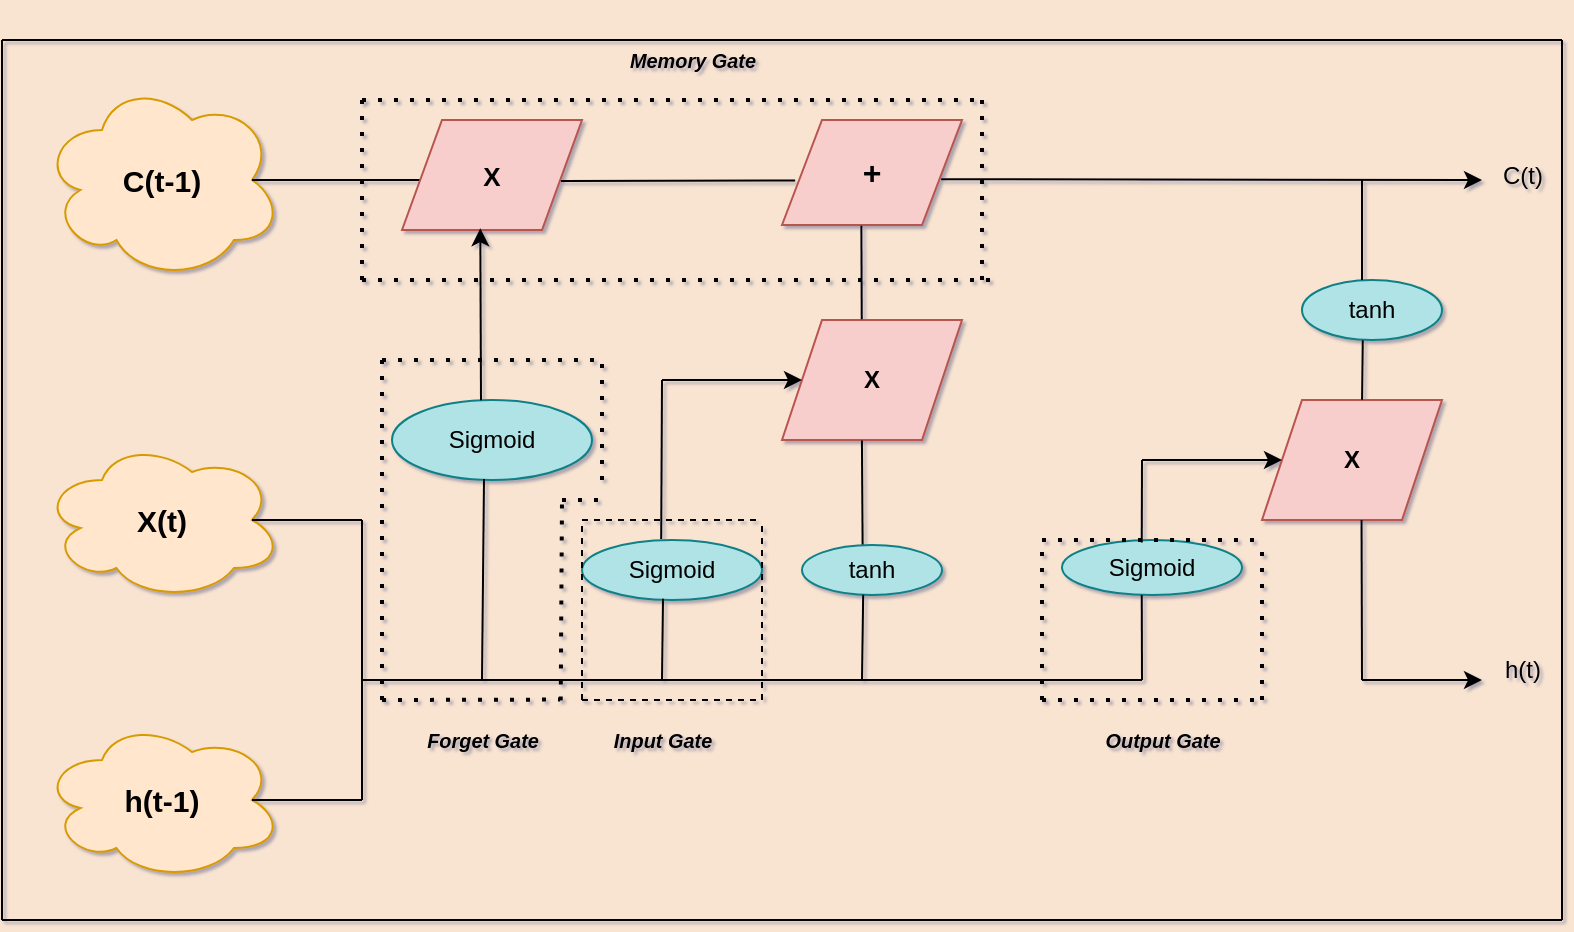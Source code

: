<mxfile version="24.0.7" type="device">
  <diagram name="Page-1" id="GrG2WJGlX1CBHEYzQIkW">
    <mxGraphModel dx="1167" dy="580" grid="0" gridSize="8" guides="1" tooltips="1" connect="1" arrows="1" fold="1" page="1" pageScale="1" pageWidth="850" pageHeight="1100" background="#f9e4d2" math="0" shadow="1">
      <root>
        <mxCell id="0" />
        <mxCell id="1" parent="0" />
        <mxCell id="rF2TNDhUBK_6BHk54DkQ-1" value="&lt;font style=&quot;font-size: 15px;&quot;&gt;&lt;b&gt;C(t-1)&lt;/b&gt;&lt;/font&gt;" style="ellipse;shape=cloud;whiteSpace=wrap;html=1;fillColor=#ffe6cc;strokeColor=#d79b00;" vertex="1" parent="1">
          <mxGeometry x="40" y="100" width="120" height="100" as="geometry" />
        </mxCell>
        <mxCell id="rF2TNDhUBK_6BHk54DkQ-2" value="" style="endArrow=none;html=1;rounded=0;exitX=0.875;exitY=0.5;exitDx=0;exitDy=0;exitPerimeter=0;" edge="1" parent="1" source="rF2TNDhUBK_6BHk54DkQ-1">
          <mxGeometry width="50" height="50" relative="1" as="geometry">
            <mxPoint x="400" y="300" as="sourcePoint" />
            <mxPoint x="230" y="150" as="targetPoint" />
          </mxGeometry>
        </mxCell>
        <mxCell id="rF2TNDhUBK_6BHk54DkQ-3" value="&lt;font style=&quot;font-size: 13px;&quot;&gt;&lt;b&gt;X&lt;/b&gt;&lt;/font&gt;" style="shape=parallelogram;perimeter=parallelogramPerimeter;whiteSpace=wrap;html=1;fixedSize=1;fillColor=#f8cecc;strokeColor=#b85450;" vertex="1" parent="1">
          <mxGeometry x="220" y="120" width="90" height="55" as="geometry" />
        </mxCell>
        <mxCell id="rF2TNDhUBK_6BHk54DkQ-5" value="&lt;font size=&quot;1&quot; style=&quot;&quot;&gt;&lt;b style=&quot;font-size: 16px;&quot;&gt;+&lt;/b&gt;&lt;/font&gt;" style="shape=parallelogram;perimeter=parallelogramPerimeter;whiteSpace=wrap;html=1;fixedSize=1;fillColor=#f8cecc;strokeColor=#b85450;" vertex="1" parent="1">
          <mxGeometry x="410" y="120" width="90" height="52.5" as="geometry" />
        </mxCell>
        <mxCell id="rF2TNDhUBK_6BHk54DkQ-6" value="" style="endArrow=classic;html=1;rounded=0;exitX=0.884;exitY=0.564;exitDx=0;exitDy=0;exitPerimeter=0;" edge="1" parent="1" source="rF2TNDhUBK_6BHk54DkQ-5">
          <mxGeometry width="50" height="50" relative="1" as="geometry">
            <mxPoint x="310" y="290" as="sourcePoint" />
            <mxPoint x="760" y="150" as="targetPoint" />
          </mxGeometry>
        </mxCell>
        <mxCell id="rF2TNDhUBK_6BHk54DkQ-8" value="" style="endArrow=none;html=1;rounded=0;exitX=0.883;exitY=0.554;exitDx=0;exitDy=0;entryX=0.073;entryY=0.575;entryDx=0;entryDy=0;entryPerimeter=0;exitPerimeter=0;" edge="1" parent="1" source="rF2TNDhUBK_6BHk54DkQ-3" target="rF2TNDhUBK_6BHk54DkQ-5">
          <mxGeometry width="50" height="50" relative="1" as="geometry">
            <mxPoint x="310" y="290" as="sourcePoint" />
            <mxPoint x="360" y="240" as="targetPoint" />
          </mxGeometry>
        </mxCell>
        <mxCell id="rF2TNDhUBK_6BHk54DkQ-10" value="&lt;font style=&quot;font-size: 15px;&quot;&gt;&lt;b&gt;X(t)&lt;/b&gt;&lt;/font&gt;" style="ellipse;shape=cloud;whiteSpace=wrap;html=1;fillColor=#ffe6cc;strokeColor=#d79b00;" vertex="1" parent="1">
          <mxGeometry x="40" y="280" width="120" height="80" as="geometry" />
        </mxCell>
        <mxCell id="rF2TNDhUBK_6BHk54DkQ-11" value="&lt;font style=&quot;font-size: 15px;&quot;&gt;&lt;b&gt;h(t-1)&lt;/b&gt;&lt;/font&gt;" style="ellipse;shape=cloud;whiteSpace=wrap;html=1;fillColor=#ffe6cc;strokeColor=#d79b00;" vertex="1" parent="1">
          <mxGeometry x="40" y="420" width="120" height="80" as="geometry" />
        </mxCell>
        <mxCell id="rF2TNDhUBK_6BHk54DkQ-12" value="" style="endArrow=none;html=1;rounded=0;exitX=0.875;exitY=0.5;exitDx=0;exitDy=0;exitPerimeter=0;" edge="1" parent="1" source="rF2TNDhUBK_6BHk54DkQ-10">
          <mxGeometry width="50" height="50" relative="1" as="geometry">
            <mxPoint x="330" y="320" as="sourcePoint" />
            <mxPoint x="200" y="320" as="targetPoint" />
          </mxGeometry>
        </mxCell>
        <mxCell id="rF2TNDhUBK_6BHk54DkQ-13" value="" style="endArrow=none;html=1;rounded=0;exitX=0.875;exitY=0.5;exitDx=0;exitDy=0;exitPerimeter=0;" edge="1" parent="1" source="rF2TNDhUBK_6BHk54DkQ-11">
          <mxGeometry width="50" height="50" relative="1" as="geometry">
            <mxPoint x="330" y="320" as="sourcePoint" />
            <mxPoint x="200" y="460" as="targetPoint" />
          </mxGeometry>
        </mxCell>
        <mxCell id="rF2TNDhUBK_6BHk54DkQ-14" value="" style="endArrow=none;html=1;rounded=0;" edge="1" parent="1">
          <mxGeometry width="50" height="50" relative="1" as="geometry">
            <mxPoint x="200" y="320" as="sourcePoint" />
            <mxPoint x="200" y="460" as="targetPoint" />
          </mxGeometry>
        </mxCell>
        <mxCell id="rF2TNDhUBK_6BHk54DkQ-15" value="" style="endArrow=none;html=1;rounded=0;" edge="1" parent="1">
          <mxGeometry width="50" height="50" relative="1" as="geometry">
            <mxPoint x="200" y="400" as="sourcePoint" />
            <mxPoint x="590" y="400" as="targetPoint" />
          </mxGeometry>
        </mxCell>
        <mxCell id="rF2TNDhUBK_6BHk54DkQ-17" value="Sigmoid" style="ellipse;whiteSpace=wrap;html=1;align=center;newEdgeStyle={&quot;edgeStyle&quot;:&quot;entityRelationEdgeStyle&quot;,&quot;startArrow&quot;:&quot;none&quot;,&quot;endArrow&quot;:&quot;none&quot;,&quot;segment&quot;:10,&quot;curved&quot;:1,&quot;sourcePerimeterSpacing&quot;:0,&quot;targetPerimeterSpacing&quot;:0};treeFolding=1;treeMoving=1;fillColor=#b0e3e6;strokeColor=#0e8088;" vertex="1" parent="1">
          <mxGeometry x="215" y="260" width="100" height="40" as="geometry" />
        </mxCell>
        <mxCell id="rF2TNDhUBK_6BHk54DkQ-18" value="" style="endArrow=none;html=1;rounded=0;entryX=0.46;entryY=0.988;entryDx=0;entryDy=0;entryPerimeter=0;" edge="1" parent="1" target="rF2TNDhUBK_6BHk54DkQ-17">
          <mxGeometry width="50" height="50" relative="1" as="geometry">
            <mxPoint x="260" y="400" as="sourcePoint" />
            <mxPoint x="310" y="280" as="targetPoint" />
          </mxGeometry>
        </mxCell>
        <mxCell id="rF2TNDhUBK_6BHk54DkQ-19" value="" style="endArrow=classic;html=1;rounded=0;exitX=0.445;exitY=0.002;exitDx=0;exitDy=0;exitPerimeter=0;entryX=0.435;entryY=0.984;entryDx=0;entryDy=0;entryPerimeter=0;" edge="1" parent="1" source="rF2TNDhUBK_6BHk54DkQ-17" target="rF2TNDhUBK_6BHk54DkQ-3">
          <mxGeometry width="50" height="50" relative="1" as="geometry">
            <mxPoint x="250" y="190" as="sourcePoint" />
            <mxPoint x="300" y="140" as="targetPoint" />
          </mxGeometry>
        </mxCell>
        <mxCell id="rF2TNDhUBK_6BHk54DkQ-20" value="&lt;b&gt;X&lt;/b&gt;" style="shape=parallelogram;perimeter=parallelogramPerimeter;whiteSpace=wrap;html=1;fixedSize=1;fillColor=#f8cecc;strokeColor=#b85450;" vertex="1" parent="1">
          <mxGeometry x="410" y="220" width="90" height="60" as="geometry" />
        </mxCell>
        <mxCell id="rF2TNDhUBK_6BHk54DkQ-21" value="Sigmoid" style="ellipse;whiteSpace=wrap;html=1;align=center;newEdgeStyle={&quot;edgeStyle&quot;:&quot;entityRelationEdgeStyle&quot;,&quot;startArrow&quot;:&quot;none&quot;,&quot;endArrow&quot;:&quot;none&quot;,&quot;segment&quot;:10,&quot;curved&quot;:1,&quot;sourcePerimeterSpacing&quot;:0,&quot;targetPerimeterSpacing&quot;:0};treeFolding=1;treeMoving=1;fillColor=#b0e3e6;strokeColor=#0e8088;" vertex="1" parent="1">
          <mxGeometry x="310" y="330" width="90" height="30" as="geometry" />
        </mxCell>
        <mxCell id="rF2TNDhUBK_6BHk54DkQ-22" value="tanh" style="ellipse;whiteSpace=wrap;html=1;align=center;newEdgeStyle={&quot;edgeStyle&quot;:&quot;entityRelationEdgeStyle&quot;,&quot;startArrow&quot;:&quot;none&quot;,&quot;endArrow&quot;:&quot;none&quot;,&quot;segment&quot;:10,&quot;curved&quot;:1,&quot;sourcePerimeterSpacing&quot;:0,&quot;targetPerimeterSpacing&quot;:0};treeFolding=1;treeMoving=1;fillColor=#b0e3e6;strokeColor=#0e8088;" vertex="1" parent="1">
          <mxGeometry x="420" y="332.5" width="70" height="25" as="geometry" />
        </mxCell>
        <mxCell id="rF2TNDhUBK_6BHk54DkQ-23" value="" style="endArrow=none;html=1;rounded=0;entryX=0.45;entryY=0.98;entryDx=0;entryDy=0;entryPerimeter=0;" edge="1" parent="1" target="rF2TNDhUBK_6BHk54DkQ-21">
          <mxGeometry width="50" height="50" relative="1" as="geometry">
            <mxPoint x="350" y="400" as="sourcePoint" />
            <mxPoint x="470" y="250" as="targetPoint" />
          </mxGeometry>
        </mxCell>
        <mxCell id="rF2TNDhUBK_6BHk54DkQ-24" value="" style="endArrow=none;html=1;rounded=0;exitX=0.44;exitY=-0.016;exitDx=0;exitDy=0;exitPerimeter=0;" edge="1" parent="1" source="rF2TNDhUBK_6BHk54DkQ-21">
          <mxGeometry width="50" height="50" relative="1" as="geometry">
            <mxPoint x="390" y="350" as="sourcePoint" />
            <mxPoint x="350" y="250" as="targetPoint" />
          </mxGeometry>
        </mxCell>
        <mxCell id="rF2TNDhUBK_6BHk54DkQ-25" value="" style="endArrow=classic;html=1;rounded=0;entryX=0;entryY=0.5;entryDx=0;entryDy=0;" edge="1" parent="1" target="rF2TNDhUBK_6BHk54DkQ-20">
          <mxGeometry width="50" height="50" relative="1" as="geometry">
            <mxPoint x="350" y="250" as="sourcePoint" />
            <mxPoint x="440" y="260" as="targetPoint" />
          </mxGeometry>
        </mxCell>
        <mxCell id="rF2TNDhUBK_6BHk54DkQ-26" value="" style="endArrow=none;html=1;rounded=0;entryX=0.437;entryY=0.996;entryDx=0;entryDy=0;entryPerimeter=0;" edge="1" parent="1" target="rF2TNDhUBK_6BHk54DkQ-22">
          <mxGeometry width="50" height="50" relative="1" as="geometry">
            <mxPoint x="450" y="400" as="sourcePoint" />
            <mxPoint x="450" y="360" as="targetPoint" />
          </mxGeometry>
        </mxCell>
        <mxCell id="rF2TNDhUBK_6BHk54DkQ-27" value="" style="endArrow=none;html=1;rounded=0;entryX=0.444;entryY=1.004;entryDx=0;entryDy=0;entryPerimeter=0;exitX=0.433;exitY=-0.012;exitDx=0;exitDy=0;exitPerimeter=0;" edge="1" parent="1" source="rF2TNDhUBK_6BHk54DkQ-22" target="rF2TNDhUBK_6BHk54DkQ-20">
          <mxGeometry width="50" height="50" relative="1" as="geometry">
            <mxPoint x="430" y="340" as="sourcePoint" />
            <mxPoint x="480" y="290" as="targetPoint" />
          </mxGeometry>
        </mxCell>
        <mxCell id="rF2TNDhUBK_6BHk54DkQ-28" value="" style="endArrow=none;html=1;rounded=0;exitX=0.443;exitY=-0.007;exitDx=0;exitDy=0;exitPerimeter=0;entryX=0.441;entryY=1.006;entryDx=0;entryDy=0;entryPerimeter=0;" edge="1" parent="1" source="rF2TNDhUBK_6BHk54DkQ-20" target="rF2TNDhUBK_6BHk54DkQ-5">
          <mxGeometry width="50" height="50" relative="1" as="geometry">
            <mxPoint x="430" y="230" as="sourcePoint" />
            <mxPoint x="480" y="180" as="targetPoint" />
          </mxGeometry>
        </mxCell>
        <mxCell id="rF2TNDhUBK_6BHk54DkQ-29" value="Sigmoid" style="ellipse;whiteSpace=wrap;html=1;align=center;newEdgeStyle={&quot;edgeStyle&quot;:&quot;entityRelationEdgeStyle&quot;,&quot;startArrow&quot;:&quot;none&quot;,&quot;endArrow&quot;:&quot;none&quot;,&quot;segment&quot;:10,&quot;curved&quot;:1,&quot;sourcePerimeterSpacing&quot;:0,&quot;targetPerimeterSpacing&quot;:0};treeFolding=1;treeMoving=1;fillColor=#b0e3e6;strokeColor=#0e8088;" vertex="1" parent="1">
          <mxGeometry x="550" y="330" width="90" height="27.5" as="geometry" />
        </mxCell>
        <mxCell id="rF2TNDhUBK_6BHk54DkQ-30" value="" style="endArrow=none;html=1;rounded=0;entryX=0.443;entryY=0.998;entryDx=0;entryDy=0;entryPerimeter=0;" edge="1" parent="1" target="rF2TNDhUBK_6BHk54DkQ-29">
          <mxGeometry width="50" height="50" relative="1" as="geometry">
            <mxPoint x="590" y="400" as="sourcePoint" />
            <mxPoint x="480" y="320" as="targetPoint" />
          </mxGeometry>
        </mxCell>
        <mxCell id="rF2TNDhUBK_6BHk54DkQ-31" value="&lt;b&gt;X&lt;/b&gt;" style="shape=parallelogram;perimeter=parallelogramPerimeter;whiteSpace=wrap;html=1;fixedSize=1;fillColor=#f8cecc;strokeColor=#b85450;" vertex="1" parent="1">
          <mxGeometry x="650" y="260" width="90" height="60" as="geometry" />
        </mxCell>
        <mxCell id="rF2TNDhUBK_6BHk54DkQ-32" value="" style="endArrow=none;html=1;rounded=0;exitX=0.443;exitY=0.044;exitDx=0;exitDy=0;exitPerimeter=0;" edge="1" parent="1" source="rF2TNDhUBK_6BHk54DkQ-29">
          <mxGeometry width="50" height="50" relative="1" as="geometry">
            <mxPoint x="340" y="360" as="sourcePoint" />
            <mxPoint x="590" y="290" as="targetPoint" />
          </mxGeometry>
        </mxCell>
        <mxCell id="rF2TNDhUBK_6BHk54DkQ-33" value="" style="endArrow=classic;html=1;rounded=0;entryX=0;entryY=0.5;entryDx=0;entryDy=0;" edge="1" parent="1" target="rF2TNDhUBK_6BHk54DkQ-31">
          <mxGeometry width="50" height="50" relative="1" as="geometry">
            <mxPoint x="590" y="290" as="sourcePoint" />
            <mxPoint x="550" y="260" as="targetPoint" />
          </mxGeometry>
        </mxCell>
        <mxCell id="rF2TNDhUBK_6BHk54DkQ-34" value="tanh" style="ellipse;whiteSpace=wrap;html=1;align=center;newEdgeStyle={&quot;edgeStyle&quot;:&quot;entityRelationEdgeStyle&quot;,&quot;startArrow&quot;:&quot;none&quot;,&quot;endArrow&quot;:&quot;none&quot;,&quot;segment&quot;:10,&quot;curved&quot;:1,&quot;sourcePerimeterSpacing&quot;:0,&quot;targetPerimeterSpacing&quot;:0};treeFolding=1;treeMoving=1;fillColor=#b0e3e6;strokeColor=#0e8088;" vertex="1" parent="1">
          <mxGeometry x="670" y="200" width="70" height="30" as="geometry" />
        </mxCell>
        <mxCell id="rF2TNDhUBK_6BHk54DkQ-35" value="" style="endArrow=none;html=1;rounded=0;" edge="1" parent="1">
          <mxGeometry width="50" height="50" relative="1" as="geometry">
            <mxPoint x="700" y="200" as="sourcePoint" />
            <mxPoint x="700" y="150" as="targetPoint" />
          </mxGeometry>
        </mxCell>
        <mxCell id="rF2TNDhUBK_6BHk54DkQ-36" value="" style="endArrow=none;html=1;rounded=0;entryX=0.434;entryY=1.004;entryDx=0;entryDy=0;entryPerimeter=0;exitX=0.556;exitY=-0.002;exitDx=0;exitDy=0;exitPerimeter=0;" edge="1" parent="1" source="rF2TNDhUBK_6BHk54DkQ-31" target="rF2TNDhUBK_6BHk54DkQ-34">
          <mxGeometry width="50" height="50" relative="1" as="geometry">
            <mxPoint x="650" y="270" as="sourcePoint" />
            <mxPoint x="700" y="220" as="targetPoint" />
          </mxGeometry>
        </mxCell>
        <mxCell id="rF2TNDhUBK_6BHk54DkQ-37" value="" style="endArrow=none;html=1;rounded=0;entryX=0.553;entryY=1;entryDx=0;entryDy=0;entryPerimeter=0;" edge="1" parent="1" target="rF2TNDhUBK_6BHk54DkQ-31">
          <mxGeometry width="50" height="50" relative="1" as="geometry">
            <mxPoint x="700" y="400" as="sourcePoint" />
            <mxPoint x="660" y="270" as="targetPoint" />
          </mxGeometry>
        </mxCell>
        <mxCell id="rF2TNDhUBK_6BHk54DkQ-38" value="" style="endArrow=classic;html=1;rounded=0;" edge="1" parent="1">
          <mxGeometry width="50" height="50" relative="1" as="geometry">
            <mxPoint x="700" y="400" as="sourcePoint" />
            <mxPoint x="760" y="400" as="targetPoint" />
          </mxGeometry>
        </mxCell>
        <mxCell id="rF2TNDhUBK_6BHk54DkQ-39" value="C(t)" style="text;html=1;align=center;verticalAlign=middle;resizable=0;points=[];autosize=1;strokeColor=none;fillColor=none;" vertex="1" parent="1">
          <mxGeometry x="760" y="132.5" width="40" height="30" as="geometry" />
        </mxCell>
        <mxCell id="rF2TNDhUBK_6BHk54DkQ-40" value="h(t)" style="text;html=1;align=center;verticalAlign=middle;resizable=0;points=[];autosize=1;strokeColor=none;fillColor=none;" vertex="1" parent="1">
          <mxGeometry x="760" y="380" width="40" height="30" as="geometry" />
        </mxCell>
        <mxCell id="rF2TNDhUBK_6BHk54DkQ-42" value="" style="endArrow=none;dashed=1;html=1;dashPattern=1 3;strokeWidth=2;rounded=0;" edge="1" parent="1">
          <mxGeometry width="50" height="50" relative="1" as="geometry">
            <mxPoint x="210" y="410" as="sourcePoint" />
            <mxPoint x="210" y="240" as="targetPoint" />
          </mxGeometry>
        </mxCell>
        <mxCell id="rF2TNDhUBK_6BHk54DkQ-43" value="" style="endArrow=none;dashed=1;html=1;dashPattern=1 3;strokeWidth=2;rounded=0;" edge="1" parent="1">
          <mxGeometry width="50" height="50" relative="1" as="geometry">
            <mxPoint x="210" y="240" as="sourcePoint" />
            <mxPoint x="320" y="240" as="targetPoint" />
          </mxGeometry>
        </mxCell>
        <mxCell id="rF2TNDhUBK_6BHk54DkQ-44" value="" style="endArrow=none;dashed=1;html=1;dashPattern=1 3;strokeWidth=2;rounded=0;entryX=0.988;entryY=0.163;entryDx=0;entryDy=0;entryPerimeter=0;" edge="1" parent="1" target="rF2TNDhUBK_6BHk54DkQ-46">
          <mxGeometry width="50" height="50" relative="1" as="geometry">
            <mxPoint x="210" y="410" as="sourcePoint" />
            <mxPoint x="310" y="410" as="targetPoint" />
          </mxGeometry>
        </mxCell>
        <mxCell id="rF2TNDhUBK_6BHk54DkQ-46" value="&lt;h5&gt;&lt;i&gt;Forget Gate&lt;/i&gt;&lt;/h5&gt;" style="text;html=1;align=center;verticalAlign=middle;resizable=0;points=[];autosize=1;strokeColor=none;fillColor=none;" vertex="1" parent="1">
          <mxGeometry x="220" y="400" width="80" height="60" as="geometry" />
        </mxCell>
        <mxCell id="rF2TNDhUBK_6BHk54DkQ-49" value="" style="endArrow=none;dashed=1;html=1;rounded=0;" edge="1" parent="1">
          <mxGeometry width="50" height="50" relative="1" as="geometry">
            <mxPoint x="310" y="320" as="sourcePoint" />
            <mxPoint x="400" y="320" as="targetPoint" />
          </mxGeometry>
        </mxCell>
        <mxCell id="rF2TNDhUBK_6BHk54DkQ-50" value="" style="endArrow=none;dashed=1;html=1;rounded=0;" edge="1" parent="1">
          <mxGeometry width="50" height="50" relative="1" as="geometry">
            <mxPoint x="310" y="410" as="sourcePoint" />
            <mxPoint x="400" y="410" as="targetPoint" />
          </mxGeometry>
        </mxCell>
        <mxCell id="rF2TNDhUBK_6BHk54DkQ-51" value="" style="endArrow=none;dashed=1;html=1;rounded=0;" edge="1" parent="1">
          <mxGeometry width="50" height="50" relative="1" as="geometry">
            <mxPoint x="400" y="410" as="sourcePoint" />
            <mxPoint x="400" y="320" as="targetPoint" />
            <Array as="points">
              <mxPoint x="400" y="370" />
            </Array>
          </mxGeometry>
        </mxCell>
        <mxCell id="rF2TNDhUBK_6BHk54DkQ-52" value="" style="endArrow=none;dashed=1;html=1;rounded=0;" edge="1" parent="1">
          <mxGeometry width="50" height="50" relative="1" as="geometry">
            <mxPoint x="310" y="410" as="sourcePoint" />
            <mxPoint x="310" y="320" as="targetPoint" />
          </mxGeometry>
        </mxCell>
        <mxCell id="rF2TNDhUBK_6BHk54DkQ-53" value="" style="endArrow=none;dashed=1;html=1;dashPattern=1 3;strokeWidth=2;rounded=0;" edge="1" parent="1">
          <mxGeometry width="50" height="50" relative="1" as="geometry">
            <mxPoint x="320" y="300" as="sourcePoint" />
            <mxPoint x="320" y="240" as="targetPoint" />
          </mxGeometry>
        </mxCell>
        <mxCell id="rF2TNDhUBK_6BHk54DkQ-55" value="" style="endArrow=none;dashed=1;html=1;dashPattern=1 3;strokeWidth=2;rounded=0;" edge="1" parent="1">
          <mxGeometry width="50" height="50" relative="1" as="geometry">
            <mxPoint x="300" y="310" as="sourcePoint" />
            <mxPoint x="320" y="310" as="targetPoint" />
          </mxGeometry>
        </mxCell>
        <mxCell id="rF2TNDhUBK_6BHk54DkQ-57" value="" style="endArrow=none;dashed=1;html=1;dashPattern=1 3;strokeWidth=2;rounded=0;exitX=0.992;exitY=0.17;exitDx=0;exitDy=0;exitPerimeter=0;" edge="1" parent="1" source="rF2TNDhUBK_6BHk54DkQ-46">
          <mxGeometry width="50" height="50" relative="1" as="geometry">
            <mxPoint x="320" y="390" as="sourcePoint" />
            <mxPoint x="300" y="310" as="targetPoint" />
          </mxGeometry>
        </mxCell>
        <mxCell id="rF2TNDhUBK_6BHk54DkQ-58" value="&lt;h5&gt;&lt;i&gt;Input Gate&lt;/i&gt;&lt;/h5&gt;" style="text;html=1;align=center;verticalAlign=middle;resizable=0;points=[];autosize=1;strokeColor=none;fillColor=none;" vertex="1" parent="1">
          <mxGeometry x="315" y="400" width="70" height="60" as="geometry" />
        </mxCell>
        <mxCell id="rF2TNDhUBK_6BHk54DkQ-59" value="" style="endArrow=none;dashed=1;html=1;dashPattern=1 3;strokeWidth=2;rounded=0;" edge="1" parent="1">
          <mxGeometry width="50" height="50" relative="1" as="geometry">
            <mxPoint x="540" y="410" as="sourcePoint" />
            <mxPoint x="540" y="330" as="targetPoint" />
          </mxGeometry>
        </mxCell>
        <mxCell id="rF2TNDhUBK_6BHk54DkQ-60" value="" style="endArrow=none;dashed=1;html=1;dashPattern=1 3;strokeWidth=2;rounded=0;" edge="1" parent="1">
          <mxGeometry width="50" height="50" relative="1" as="geometry">
            <mxPoint x="540" y="410" as="sourcePoint" />
            <mxPoint x="650" y="410" as="targetPoint" />
          </mxGeometry>
        </mxCell>
        <mxCell id="rF2TNDhUBK_6BHk54DkQ-61" value="" style="endArrow=none;dashed=1;html=1;dashPattern=1 3;strokeWidth=2;rounded=0;" edge="1" parent="1">
          <mxGeometry width="50" height="50" relative="1" as="geometry">
            <mxPoint x="650" y="410" as="sourcePoint" />
            <mxPoint x="650" y="330" as="targetPoint" />
          </mxGeometry>
        </mxCell>
        <mxCell id="rF2TNDhUBK_6BHk54DkQ-62" value="" style="endArrow=none;dashed=1;html=1;dashPattern=1 3;strokeWidth=2;rounded=0;" edge="1" parent="1">
          <mxGeometry width="50" height="50" relative="1" as="geometry">
            <mxPoint x="540" y="330" as="sourcePoint" />
            <mxPoint x="650" y="330" as="targetPoint" />
          </mxGeometry>
        </mxCell>
        <mxCell id="rF2TNDhUBK_6BHk54DkQ-63" value="&lt;h5&gt;&lt;i&gt;Output Gate&lt;/i&gt;&lt;/h5&gt;" style="text;html=1;align=center;verticalAlign=middle;resizable=0;points=[];autosize=1;" vertex="1" parent="1">
          <mxGeometry x="560" y="400" width="80" height="60" as="geometry" />
        </mxCell>
        <mxCell id="rF2TNDhUBK_6BHk54DkQ-64" value="" style="endArrow=none;dashed=1;html=1;dashPattern=1 3;strokeWidth=2;rounded=0;" edge="1" parent="1">
          <mxGeometry width="50" height="50" relative="1" as="geometry">
            <mxPoint x="200" y="200" as="sourcePoint" />
            <mxPoint x="520" y="200" as="targetPoint" />
          </mxGeometry>
        </mxCell>
        <mxCell id="rF2TNDhUBK_6BHk54DkQ-65" value="" style="endArrow=none;dashed=1;html=1;dashPattern=1 3;strokeWidth=2;rounded=0;" edge="1" parent="1">
          <mxGeometry width="50" height="50" relative="1" as="geometry">
            <mxPoint x="200" y="200" as="sourcePoint" />
            <mxPoint x="200" y="110" as="targetPoint" />
          </mxGeometry>
        </mxCell>
        <mxCell id="rF2TNDhUBK_6BHk54DkQ-66" value="" style="endArrow=none;dashed=1;html=1;dashPattern=1 3;strokeWidth=2;rounded=0;" edge="1" parent="1">
          <mxGeometry width="50" height="50" relative="1" as="geometry">
            <mxPoint x="200" y="110" as="sourcePoint" />
            <mxPoint x="510" y="110" as="targetPoint" />
          </mxGeometry>
        </mxCell>
        <mxCell id="rF2TNDhUBK_6BHk54DkQ-67" value="" style="endArrow=none;dashed=1;html=1;dashPattern=1 3;strokeWidth=2;rounded=0;" edge="1" parent="1">
          <mxGeometry width="50" height="50" relative="1" as="geometry">
            <mxPoint x="510" y="200" as="sourcePoint" />
            <mxPoint x="510" y="110" as="targetPoint" />
          </mxGeometry>
        </mxCell>
        <mxCell id="rF2TNDhUBK_6BHk54DkQ-68" value="&lt;h5&gt;&lt;i&gt;Memory Gate&lt;/i&gt;&lt;/h5&gt;" style="text;html=1;align=center;verticalAlign=middle;resizable=0;points=[];autosize=1;strokeColor=none;fillColor=none;" vertex="1" parent="1">
          <mxGeometry x="320" y="60" width="90" height="60" as="geometry" />
        </mxCell>
        <mxCell id="rF2TNDhUBK_6BHk54DkQ-70" value="" style="endArrow=none;html=1;rounded=0;fillColor=#b1ddf0;strokeColor=#000000;" edge="1" parent="1">
          <mxGeometry width="50" height="50" relative="1" as="geometry">
            <mxPoint x="20" y="520" as="sourcePoint" />
            <mxPoint x="20" y="80" as="targetPoint" />
          </mxGeometry>
        </mxCell>
        <mxCell id="rF2TNDhUBK_6BHk54DkQ-71" value="" style="endArrow=none;html=1;rounded=0;fillColor=#b1ddf0;strokeColor=#000000;" edge="1" parent="1">
          <mxGeometry width="50" height="50" relative="1" as="geometry">
            <mxPoint x="20" y="80" as="sourcePoint" />
            <mxPoint x="800" y="80" as="targetPoint" />
          </mxGeometry>
        </mxCell>
        <mxCell id="rF2TNDhUBK_6BHk54DkQ-72" value="" style="endArrow=none;html=1;rounded=1;curved=0;strokeColor=#000000;" edge="1" parent="1">
          <mxGeometry width="50" height="50" relative="1" as="geometry">
            <mxPoint x="20" y="520" as="sourcePoint" />
            <mxPoint x="800" y="520" as="targetPoint" />
          </mxGeometry>
        </mxCell>
        <mxCell id="rF2TNDhUBK_6BHk54DkQ-73" value="" style="endArrow=none;html=1;rounded=0;fillColor=#b1ddf0;strokeColor=#000000;" edge="1" parent="1">
          <mxGeometry width="50" height="50" relative="1" as="geometry">
            <mxPoint x="800" y="520" as="sourcePoint" />
            <mxPoint x="800" y="80" as="targetPoint" />
          </mxGeometry>
        </mxCell>
      </root>
    </mxGraphModel>
  </diagram>
</mxfile>
